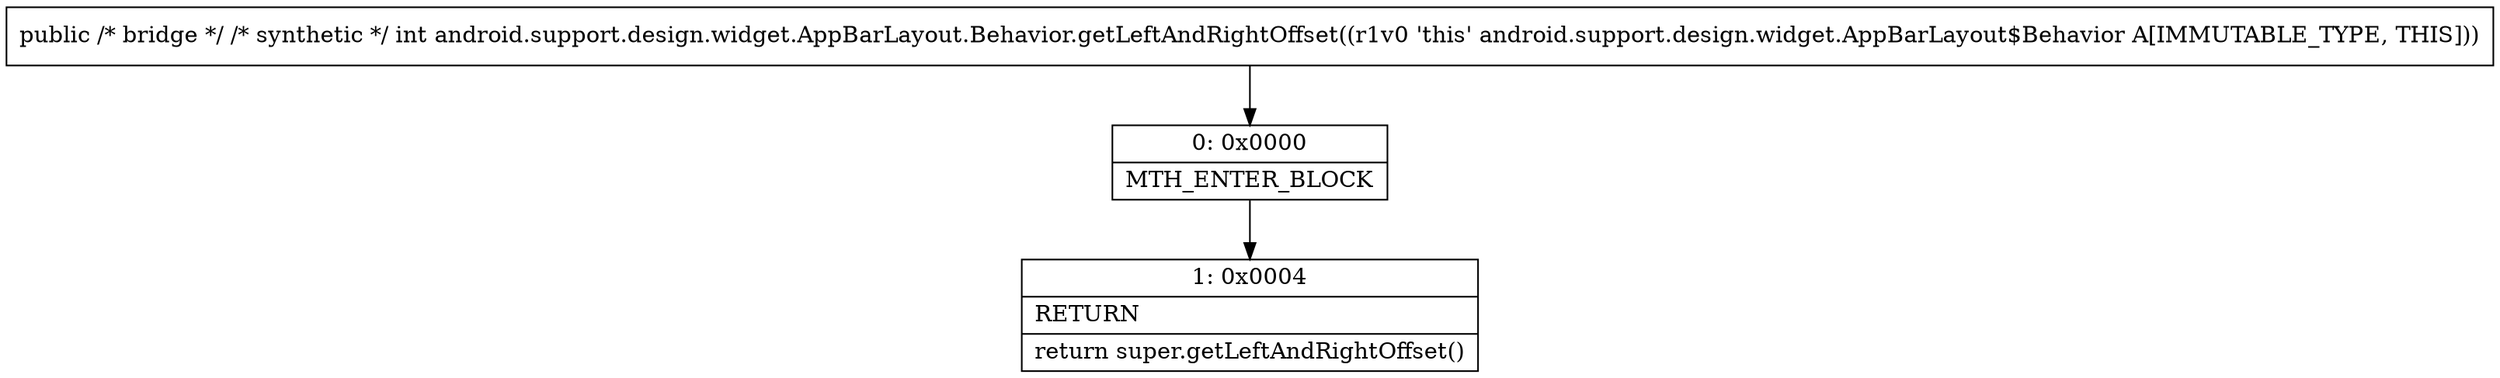 digraph "CFG forandroid.support.design.widget.AppBarLayout.Behavior.getLeftAndRightOffset()I" {
Node_0 [shape=record,label="{0\:\ 0x0000|MTH_ENTER_BLOCK\l}"];
Node_1 [shape=record,label="{1\:\ 0x0004|RETURN\l|return super.getLeftAndRightOffset()\l}"];
MethodNode[shape=record,label="{public \/* bridge *\/ \/* synthetic *\/ int android.support.design.widget.AppBarLayout.Behavior.getLeftAndRightOffset((r1v0 'this' android.support.design.widget.AppBarLayout$Behavior A[IMMUTABLE_TYPE, THIS])) }"];
MethodNode -> Node_0;
Node_0 -> Node_1;
}

